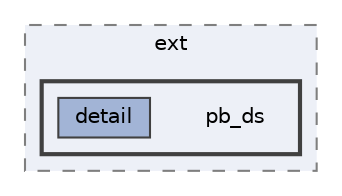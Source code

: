 digraph "C:/Users/HP/Documents/GitHub/Minero-Game/Old/Classes/lib/include/c++/ext/pb_ds"
{
 // LATEX_PDF_SIZE
  bgcolor="transparent";
  edge [fontname=Helvetica,fontsize=10,labelfontname=Helvetica,labelfontsize=10];
  node [fontname=Helvetica,fontsize=10,shape=box,height=0.2,width=0.4];
  compound=true
  subgraph clusterdir_edc794dc9c3f56a57fd74ae506faab6e {
    graph [ bgcolor="#edf0f7", pencolor="grey50", label="ext", fontname=Helvetica,fontsize=10 style="filled,dashed", URL="dir_edc794dc9c3f56a57fd74ae506faab6e.html",tooltip=""]
  subgraph clusterdir_b9a64d996ada62a4658633b0de0b9369 {
    graph [ bgcolor="#edf0f7", pencolor="grey25", label="", fontname=Helvetica,fontsize=10 style="filled,bold", URL="dir_b9a64d996ada62a4658633b0de0b9369.html",tooltip=""]
    dir_b9a64d996ada62a4658633b0de0b9369 [shape=plaintext, label="pb_ds"];
  dir_59b23f8018cacd3d00f06062d93d9b12 [label="detail", fillcolor="#a2b4d6", color="grey25", style="filled", URL="dir_59b23f8018cacd3d00f06062d93d9b12.html",tooltip=""];
  }
  }
}
